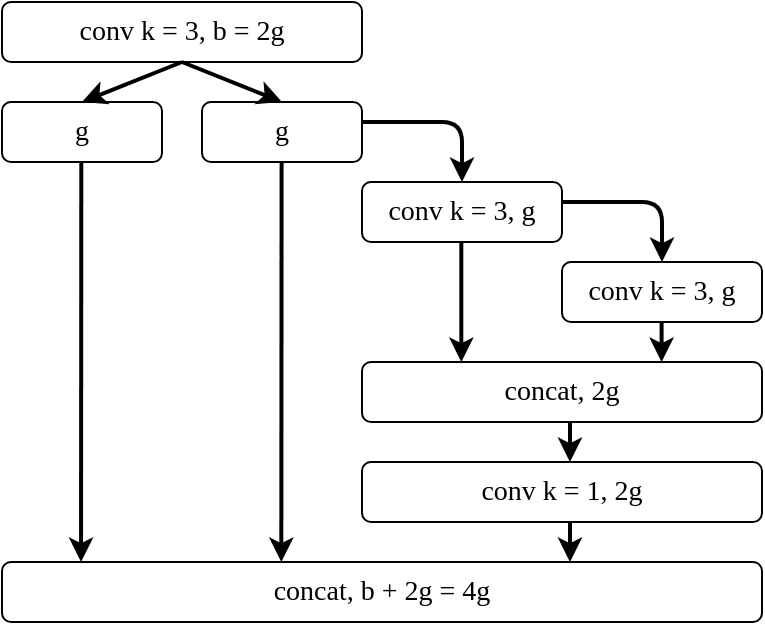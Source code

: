 <mxfile version="14.2.9" type="github">
  <diagram id="ltE8pNBbRUDs2zrSVVee" name="第 1 页">
    <mxGraphModel dx="934" dy="534" grid="1" gridSize="10" guides="1" tooltips="1" connect="1" arrows="1" fold="1" page="1" pageScale="1" pageWidth="827" pageHeight="1169" math="0" shadow="0">
      <root>
        <mxCell id="0" />
        <mxCell id="1" parent="0" />
        <mxCell id="v02S2J91IL_4E7zG7vOQ-1" value="&lt;font style=&quot;font-size: 14px&quot;&gt;conv k = 3, b = 2g&lt;/font&gt;" style="rounded=1;whiteSpace=wrap;html=1;verticalAlign=middle;fontFamily=Times New Roman;" parent="1" vertex="1">
          <mxGeometry x="130" y="190" width="180" height="30" as="geometry" />
        </mxCell>
        <mxCell id="v02S2J91IL_4E7zG7vOQ-2" value="&lt;font style=&quot;font-size: 14px&quot;&gt;g&lt;/font&gt;" style="rounded=1;whiteSpace=wrap;html=1;verticalAlign=middle;fontFamily=Times New Roman;" parent="1" vertex="1">
          <mxGeometry x="130" y="240" width="80" height="30" as="geometry" />
        </mxCell>
        <mxCell id="v02S2J91IL_4E7zG7vOQ-3" value="&lt;font style=&quot;font-size: 14px&quot;&gt;g&lt;/font&gt;" style="rounded=1;whiteSpace=wrap;html=1;verticalAlign=middle;fontFamily=Times New Roman;" parent="1" vertex="1">
          <mxGeometry x="230" y="240" width="80" height="30" as="geometry" />
        </mxCell>
        <mxCell id="v02S2J91IL_4E7zG7vOQ-4" value="&lt;font style=&quot;font-size: 14px&quot;&gt;conv k = 3, g&lt;/font&gt;" style="rounded=1;whiteSpace=wrap;html=1;verticalAlign=middle;fontFamily=Times New Roman;" parent="1" vertex="1">
          <mxGeometry x="310" y="280" width="100" height="30" as="geometry" />
        </mxCell>
        <mxCell id="v02S2J91IL_4E7zG7vOQ-5" value="&lt;font style=&quot;font-size: 14px&quot;&gt;conv k = 3, g&lt;/font&gt;" style="rounded=1;whiteSpace=wrap;html=1;verticalAlign=middle;fontFamily=Times New Roman;" parent="1" vertex="1">
          <mxGeometry x="410" y="320" width="100" height="30" as="geometry" />
        </mxCell>
        <mxCell id="v02S2J91IL_4E7zG7vOQ-6" value="&lt;font style=&quot;font-size: 14px&quot;&gt;concat, 2g&lt;/font&gt;" style="rounded=1;whiteSpace=wrap;html=1;verticalAlign=middle;fontFamily=Times New Roman;" parent="1" vertex="1">
          <mxGeometry x="310" y="370" width="200" height="30" as="geometry" />
        </mxCell>
        <mxCell id="v02S2J91IL_4E7zG7vOQ-7" value="&lt;font style=&quot;font-size: 14px&quot;&gt;conv k = 1, 2g&lt;/font&gt;" style="rounded=1;whiteSpace=wrap;html=1;verticalAlign=middle;fontFamily=Times New Roman;" parent="1" vertex="1">
          <mxGeometry x="310" y="420" width="200" height="30" as="geometry" />
        </mxCell>
        <mxCell id="v02S2J91IL_4E7zG7vOQ-8" value="&lt;font style=&quot;font-size: 14px&quot;&gt;concat, b + 2g = 4g&lt;/font&gt;" style="rounded=1;whiteSpace=wrap;html=1;verticalAlign=middle;fontFamily=Times New Roman;" parent="1" vertex="1">
          <mxGeometry x="130" y="470" width="380" height="30" as="geometry" />
        </mxCell>
        <mxCell id="v02S2J91IL_4E7zG7vOQ-9" value="" style="endArrow=classic;html=1;strokeWidth=2;entryX=0.104;entryY=0;entryDx=0;entryDy=0;entryPerimeter=0;verticalAlign=middle;fontFamily=Times New Roman;" parent="1" target="v02S2J91IL_4E7zG7vOQ-8" edge="1">
          <mxGeometry width="50" height="50" relative="1" as="geometry">
            <mxPoint x="169.66" y="270" as="sourcePoint" />
            <mxPoint x="169.66" y="350" as="targetPoint" />
          </mxGeometry>
        </mxCell>
        <mxCell id="v02S2J91IL_4E7zG7vOQ-10" value="" style="endArrow=classic;html=1;strokeWidth=2;entryX=0.104;entryY=0;entryDx=0;entryDy=0;entryPerimeter=0;verticalAlign=middle;fontFamily=Times New Roman;" parent="1" edge="1">
          <mxGeometry width="50" height="50" relative="1" as="geometry">
            <mxPoint x="269.8" y="270" as="sourcePoint" />
            <mxPoint x="269.66" y="470" as="targetPoint" />
          </mxGeometry>
        </mxCell>
        <mxCell id="v02S2J91IL_4E7zG7vOQ-11" value="" style="endArrow=classic;html=1;strokeWidth=2;verticalAlign=middle;fontFamily=Times New Roman;" parent="1" edge="1">
          <mxGeometry width="50" height="50" relative="1" as="geometry">
            <mxPoint x="220" y="220" as="sourcePoint" />
            <mxPoint x="270" y="240" as="targetPoint" />
          </mxGeometry>
        </mxCell>
        <mxCell id="v02S2J91IL_4E7zG7vOQ-12" value="" style="endArrow=classic;html=1;strokeWidth=2;entryX=0.5;entryY=0;entryDx=0;entryDy=0;verticalAlign=middle;fontFamily=Times New Roman;" parent="1" target="v02S2J91IL_4E7zG7vOQ-2" edge="1">
          <mxGeometry width="50" height="50" relative="1" as="geometry">
            <mxPoint x="220" y="220" as="sourcePoint" />
            <mxPoint x="180" y="240" as="targetPoint" />
          </mxGeometry>
        </mxCell>
        <mxCell id="v02S2J91IL_4E7zG7vOQ-13" value="" style="endArrow=classic;html=1;strokeWidth=2;verticalAlign=middle;fontFamily=Times New Roman;" parent="1" edge="1">
          <mxGeometry width="50" height="50" relative="1" as="geometry">
            <mxPoint x="359.66" y="310" as="sourcePoint" />
            <mxPoint x="359.66" y="370" as="targetPoint" />
          </mxGeometry>
        </mxCell>
        <mxCell id="v02S2J91IL_4E7zG7vOQ-15" value="" style="edgeStyle=segmentEdgeStyle;endArrow=classic;html=1;strokeWidth=2;entryX=0.5;entryY=0;entryDx=0;entryDy=0;verticalAlign=middle;fontFamily=Times New Roman;" parent="1" target="v02S2J91IL_4E7zG7vOQ-4" edge="1">
          <mxGeometry width="50" height="50" relative="1" as="geometry">
            <mxPoint x="310" y="250" as="sourcePoint" />
            <mxPoint x="360" y="270" as="targetPoint" />
            <Array as="points">
              <mxPoint x="360" y="250" />
            </Array>
          </mxGeometry>
        </mxCell>
        <mxCell id="v02S2J91IL_4E7zG7vOQ-16" value="" style="edgeStyle=segmentEdgeStyle;endArrow=classic;html=1;strokeWidth=2;entryX=0.5;entryY=0;entryDx=0;entryDy=0;verticalAlign=middle;fontFamily=Times New Roman;" parent="1" edge="1">
          <mxGeometry width="50" height="50" relative="1" as="geometry">
            <mxPoint x="410" y="290" as="sourcePoint" />
            <mxPoint x="460" y="320" as="targetPoint" />
            <Array as="points">
              <mxPoint x="460" y="290" />
            </Array>
          </mxGeometry>
        </mxCell>
        <mxCell id="v02S2J91IL_4E7zG7vOQ-17" value="" style="endArrow=classic;html=1;strokeWidth=2;verticalAlign=middle;fontFamily=Times New Roman;" parent="1" edge="1">
          <mxGeometry width="50" height="50" relative="1" as="geometry">
            <mxPoint x="459.8" y="350" as="sourcePoint" />
            <mxPoint x="459.8" y="370" as="targetPoint" />
          </mxGeometry>
        </mxCell>
        <mxCell id="v02S2J91IL_4E7zG7vOQ-18" value="" style="endArrow=classic;html=1;strokeWidth=2;verticalAlign=middle;fontFamily=Times New Roman;" parent="1" edge="1">
          <mxGeometry width="50" height="50" relative="1" as="geometry">
            <mxPoint x="414.0" y="400" as="sourcePoint" />
            <mxPoint x="414.0" y="420" as="targetPoint" />
          </mxGeometry>
        </mxCell>
        <mxCell id="v02S2J91IL_4E7zG7vOQ-20" value="" style="endArrow=classic;html=1;strokeWidth=2;verticalAlign=middle;fontFamily=Times New Roman;" parent="1" edge="1">
          <mxGeometry width="50" height="50" relative="1" as="geometry">
            <mxPoint x="414" y="450" as="sourcePoint" />
            <mxPoint x="414" y="470" as="targetPoint" />
          </mxGeometry>
        </mxCell>
      </root>
    </mxGraphModel>
  </diagram>
</mxfile>
